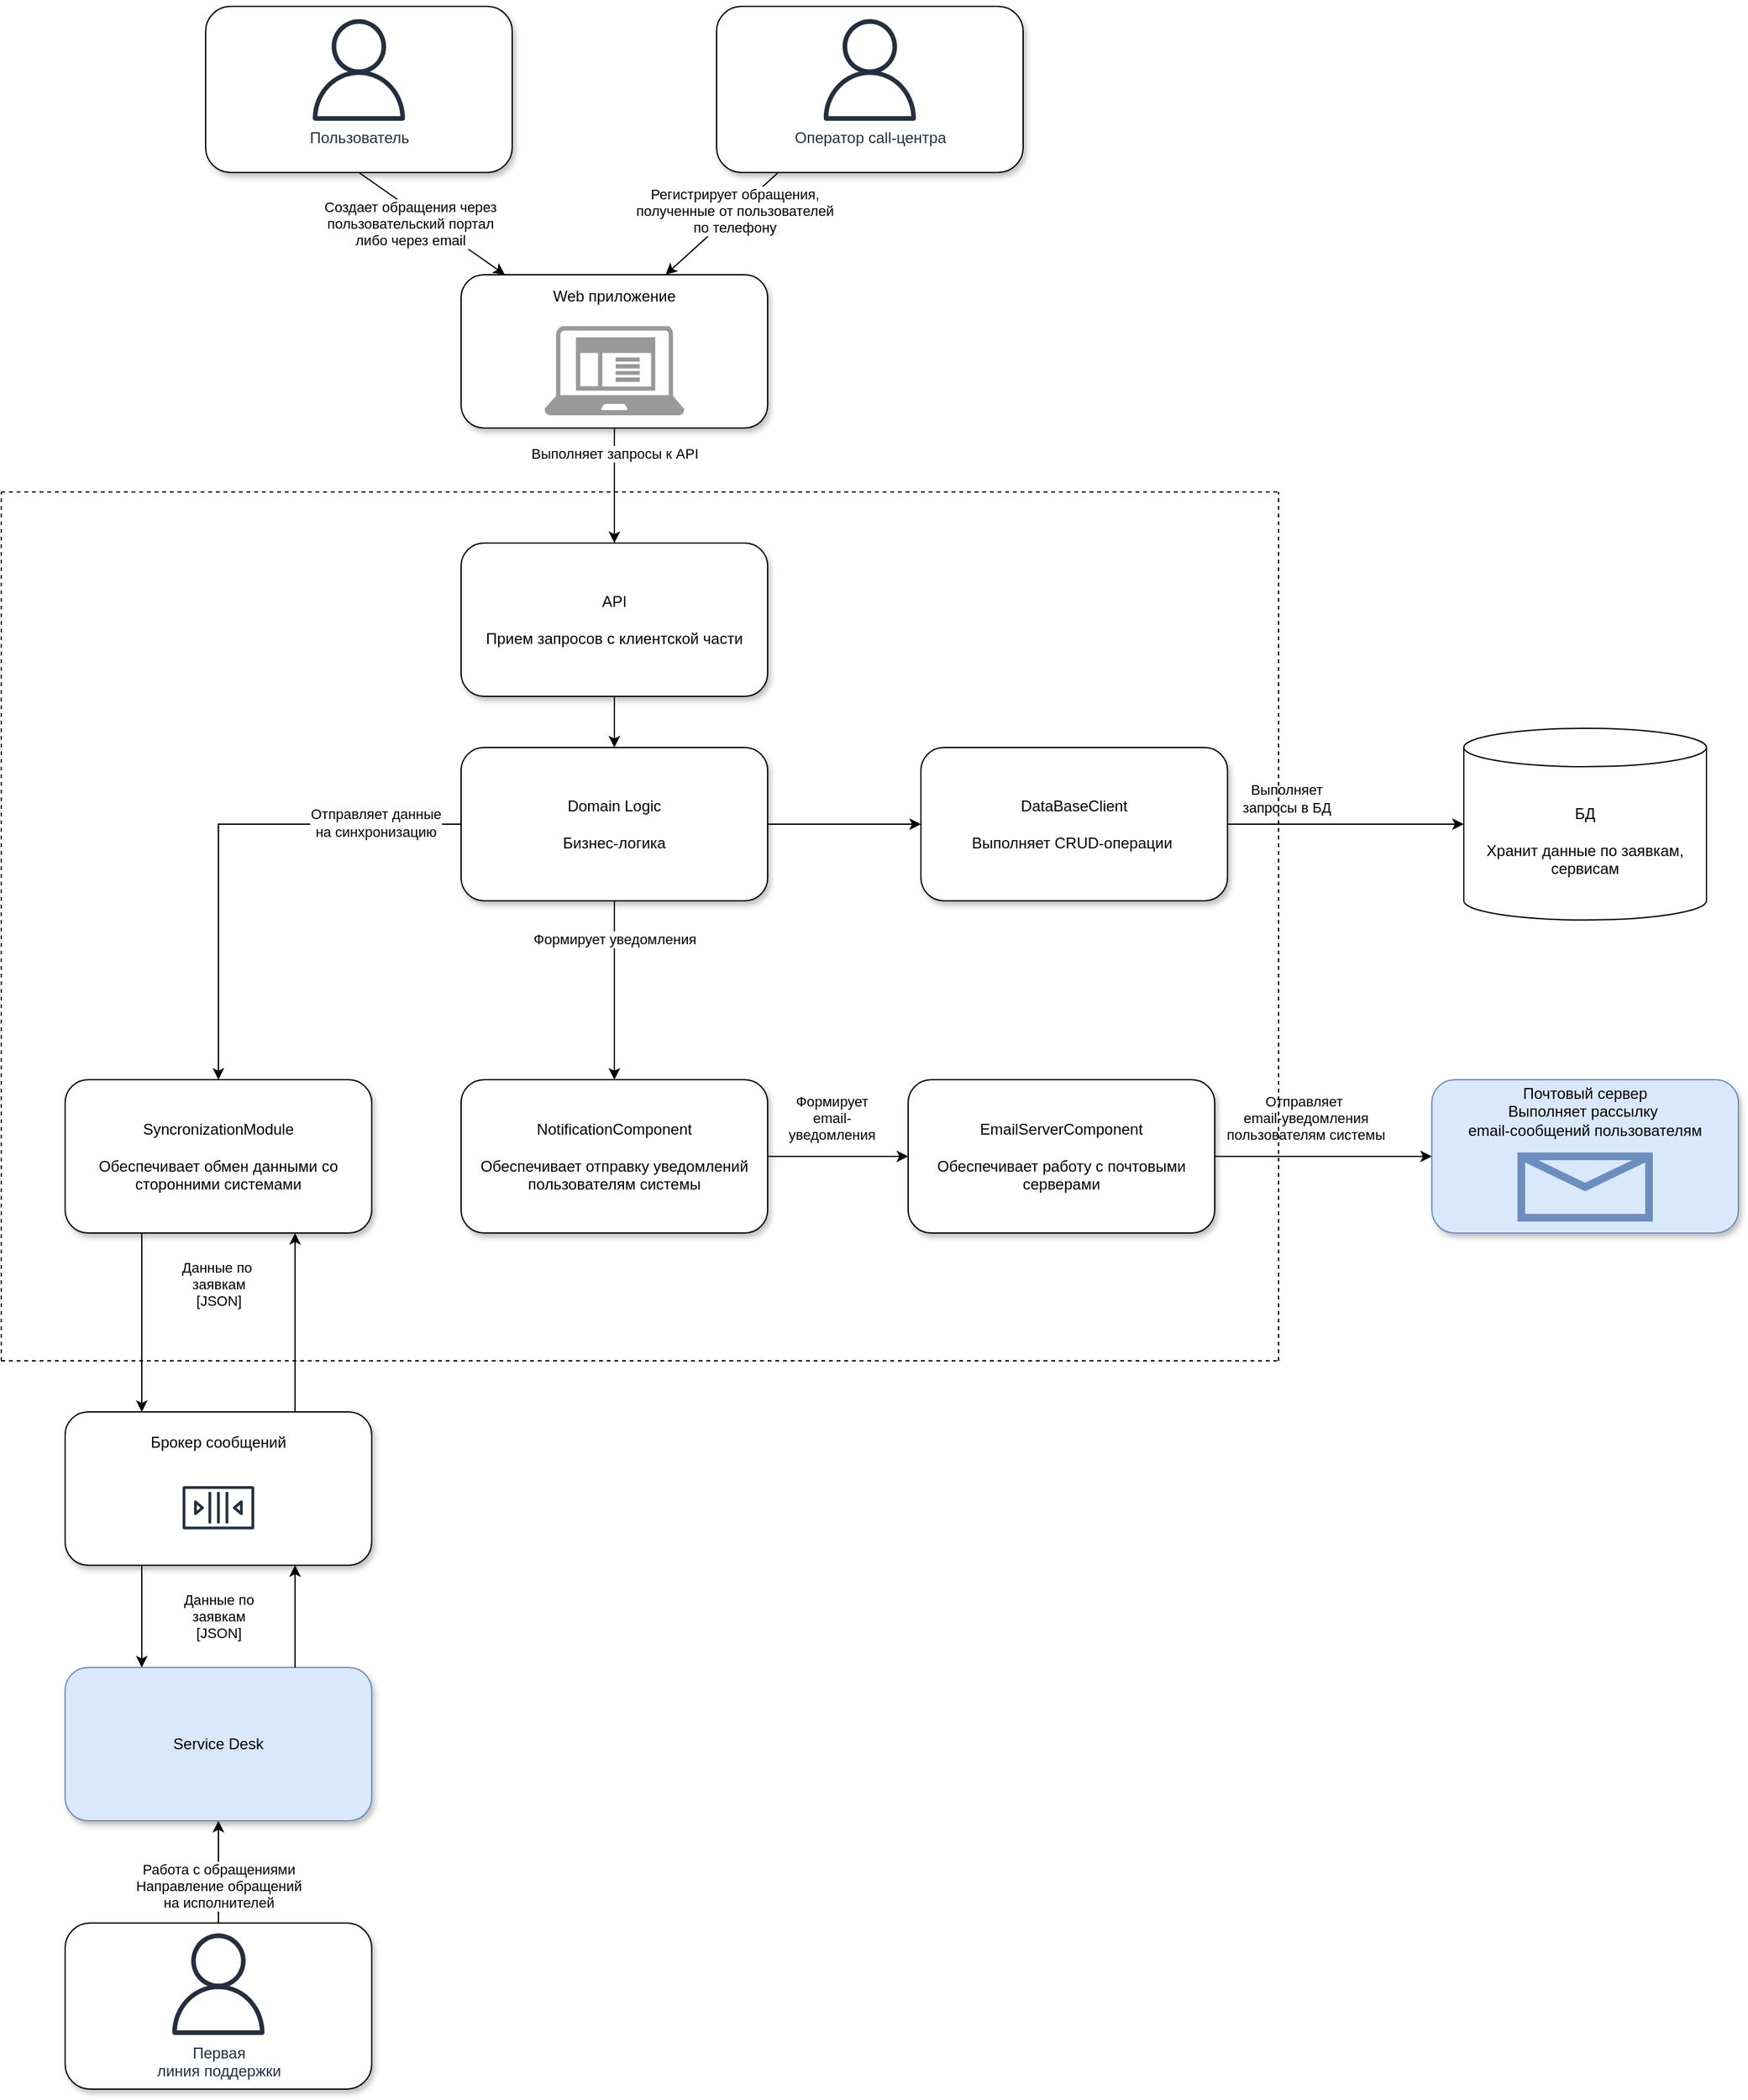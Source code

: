 <mxfile version="13.7.9" type="device"><diagram id="4urqfvZx8Utzww9x2BsK" name="Страница 1"><mxGraphModel dx="4890" dy="3632" grid="0" gridSize="10" guides="1" tooltips="1" connect="1" arrows="1" fold="1" page="1" pageScale="1" pageWidth="827" pageHeight="1169" math="0" shadow="0"><root><mxCell id="0"/><mxCell id="1" parent="0"/><mxCell id="2Qgt7NtW5m93j6T2SS5j-16" value="&lt;span style=&quot;color: rgb(0 , 0 , 0) ; font-family: &amp;#34;helvetica&amp;#34; ; font-size: 11px ; font-style: normal ; font-weight: 400 ; letter-spacing: normal ; text-align: center ; text-indent: 0px ; text-transform: none ; word-spacing: 0px ; background-color: rgb(255 , 255 , 255) ; display: inline ; float: none&quot;&gt;Отправляет&amp;nbsp;&lt;/span&gt;&lt;br style=&quot;color: rgb(0 , 0 , 0) ; font-family: &amp;#34;helvetica&amp;#34; ; font-size: 11px ; font-style: normal ; font-weight: 400 ; letter-spacing: normal ; text-align: center ; text-indent: 0px ; text-transform: none ; word-spacing: 0px&quot;&gt;&lt;span style=&quot;color: rgb(0 , 0 , 0) ; font-family: &amp;#34;helvetica&amp;#34; ; font-size: 11px ; font-style: normal ; font-weight: 400 ; letter-spacing: normal ; text-align: center ; text-indent: 0px ; text-transform: none ; word-spacing: 0px ; background-color: rgb(255 , 255 , 255) ; display: inline ; float: none&quot;&gt;email-уведомления&lt;/span&gt;&lt;br&gt;пользователям системы" style="edgeStyle=orthogonalEdgeStyle;rounded=0;orthogonalLoop=1;jettySize=auto;html=1;exitX=1;exitY=0.5;exitDx=0;exitDy=0;" parent="1" source="XYFWk5EwiYGU14XBtDe6-13" target="2Qgt7NtW5m93j6T2SS5j-11" edge="1"><mxGeometry x="-0.176" y="30" relative="1" as="geometry"><mxPoint x="1" as="offset"/></mxGeometry></mxCell><mxCell id="XYFWk5EwiYGU14XBtDe6-11" value="Выполняет запросы к API" style="edgeStyle=orthogonalEdgeStyle;rounded=0;orthogonalLoop=1;jettySize=auto;html=1;entryX=0.5;entryY=0;entryDx=0;entryDy=0;" edge="1" parent="1" source="2Qgt7NtW5m93j6T2SS5j-1" target="XYFWk5EwiYGU14XBtDe6-1"><mxGeometry x="-0.556" relative="1" as="geometry"><mxPoint as="offset"/></mxGeometry></mxCell><mxCell id="2Qgt7NtW5m93j6T2SS5j-1" value="Web приложение&lt;br&gt;&lt;br&gt;&lt;br&gt;&lt;br&gt;&lt;br&gt;&lt;br&gt;&lt;span style=&quot;color: rgba(0 , 0 , 0 , 0) ; font-family: monospace ; font-size: 0px&quot;&gt;%3CmxGraphModel%3E%3Croot%3E%3CmxCell%20id%3D%220%22%2F%3E%3CmxCell%20id%3D%221%22%20parent%3D%220%22%2F%3E%3CmxCell%20id%3D%222%22%20value%3D%22%22%20style%3D%22group%22%20vertex%3D%221%22%20connectable%3D%220%22%20parent%3D%221%22%3E%3CmxGeometry%20x%3D%221141%22%20y%3D%22470%22%20width%3D%22240%22%20height%3D%22130%22%20as%3D%22geometry%22%2F%3E%3C%2FmxCell%3E%3CmxCell%20id%3D%223%22%20value%3D%22Web-%D0%BF%D1%80%D0%B8%D0%BB%D0%BE%D0%B6%D0%B5%D0%BD%D0%B8%D0%B5%22%20style%3D%22rounded%3D0%3BwhiteSpace%3Dwrap%3Bhtml%3D1%3BfillColor%3Dnone%3BverticalAlign%3Dtop%3B%22%20vertex%3D%221%22%20parent%3D%222%22%3E%3CmxGeometry%20width%3D%22240%22%20height%3D%22130%22%20as%3D%22geometry%22%2F%3E%3C%2FmxCell%3E%3CmxCell%20id%3D%224%22%20value%3D%22%22%20style%3D%22aspect%3Dfixed%3BpointerEvents%3D1%3Bshadow%3D0%3Bdashed%3D0%3Bhtml%3D1%3BstrokeColor%3Dnone%3BlabelPosition%3Dcenter%3BverticalLabelPosition%3Dbottom%3BverticalAlign%3Dtop%3Balign%3Dcenter%3Bshape%3Dmxgraph.mscae.enterprise.client_application%3BfillColor%3D%23999999%3B%22%20vertex%3D%221%22%20parent%3D%222%22%3E%3CmxGeometry%20x%3D%2265.31%22%20y%3D%2241%22%20width%3D%22109.38%22%20height%3D%2270%22%20as%3D%22geometry%22%2F%3E%3C%2FmxCell%3E%3C%2Froot%3E%3C%2FmxGraphModel%3E&lt;/span&gt;&lt;span style=&quot;color: rgba(0 , 0 , 0 , 0) ; font-family: monospace ; font-size: 0px&quot;&gt;%3CmxGraphModel%3E%3Croot%3E%3CmxCell%20id%3D%220%22%2F%3E%3CmxCell%20id%3D%221%22%20parent%3D%220%22%2F%3E%3CmxCell%20id%3D%222%22%20value%3D%22%22%20style%3D%22group%22%20vertex%3D%221%22%20connectable%3D%220%22%20parent%3D%221%22%3E%3CmxGeometry%20x%3D%221141%22%20y%3D%22470%22%20width%3D%22240%22%20height%3D%22130%22%20as%3D%22geometry%22%2F%3E%3C%2FmxCell%3E%3CmxCell%20id%3D%223%22%20value%3D%22Web-%D0%BF%D1%80%D0%B8%D0%BB%D0%BE%D0%B6%D0%B5%D0%BD%D0%B8%D0%B5%22%20style%3D%22rounded%3D0%3BwhiteSpace%3Dwrap%3Bhtml%3D1%3BfillColor%3Dnone%3BverticalAlign%3Dtop%3B%22%20vertex%3D%221%22%20parent%3D%222%22%3E%3CmxGeometry%20width%3D%22240%22%20height%3D%22130%22%20as%3D%22geometry%22%2F%3E%3C%2FmxCell%3E%3CmxCell%20id%3D%224%22%20value%3D%22%22%20style%3D%22aspect%3Dfixed%3BpointerEvents%3D1%3Bshadow%3D0%3Bdashed%3D0%3Bhtml%3D1%3BstrokeColor%3Dnone%3BlabelPosition%3Dcenter%3BverticalLabelPosition%3Dbottom%3BverticalAlign%3Dtop%3Balign%3Dcenter%3Bshape%3Dmxgraph.mscae.enterprise.client_application%3BfillColor%3D%23999999%3B%22%20vertex%3D%221%22%20parent%3D%222%22%3E%3CmxGeometry%20x%3D%2265.31%22%20y%3D%2241%22%20width%3D%22109.38%22%20height%3D%2270%22%20as%3D%22geometry%22%2F%3E%3C%2FmxCell%3E%3C%2Froot%3E%3C%2FmxGraphModel%3E&lt;/span&gt;" style="rounded=1;whiteSpace=wrap;html=1;shadow=1;" parent="1" vertex="1"><mxGeometry x="320" y="150" width="240" height="120" as="geometry"/></mxCell><mxCell id="2Qgt7NtW5m93j6T2SS5j-23" value="Service Desk" style="rounded=1;whiteSpace=wrap;html=1;fillColor=#dae8fc;strokeColor=#6c8ebf;shadow=1;" parent="1" vertex="1"><mxGeometry x="10" y="1240" width="240" height="120" as="geometry"/></mxCell><mxCell id="2Qgt7NtW5m93j6T2SS5j-27" style="rounded=0;orthogonalLoop=1;jettySize=auto;html=1;exitX=0.5;exitY=1;exitDx=0;exitDy=0;" parent="1" source="2Qgt7NtW5m93j6T2SS5j-3" target="2Qgt7NtW5m93j6T2SS5j-1" edge="1"><mxGeometry relative="1" as="geometry"/></mxCell><mxCell id="2Qgt7NtW5m93j6T2SS5j-28" value="Создает обращения через&lt;br&gt;пользовательский портал &lt;br&gt;либо через email" style="edgeLabel;html=1;align=center;verticalAlign=middle;resizable=0;points=[];" parent="2Qgt7NtW5m93j6T2SS5j-27" vertex="1" connectable="0"><mxGeometry x="0.375" y="3" relative="1" as="geometry"><mxPoint x="-40.37" y="-12.59" as="offset"/></mxGeometry></mxCell><mxCell id="2Qgt7NtW5m93j6T2SS5j-29" style="edgeStyle=none;rounded=0;orthogonalLoop=1;jettySize=auto;html=1;entryX=0.667;entryY=0;entryDx=0;entryDy=0;entryPerimeter=0;" parent="1" source="2Qgt7NtW5m93j6T2SS5j-6" target="2Qgt7NtW5m93j6T2SS5j-1" edge="1"><mxGeometry relative="1" as="geometry"/></mxCell><mxCell id="2Qgt7NtW5m93j6T2SS5j-31" value="Регистрирует обращения, &lt;br&gt;полученные от пользователей &lt;br&gt;по телефону" style="edgeLabel;html=1;align=center;verticalAlign=middle;resizable=0;points=[];" parent="2Qgt7NtW5m93j6T2SS5j-29" vertex="1" connectable="0"><mxGeometry x="-0.378" y="-1" relative="1" as="geometry"><mxPoint x="-6.25" y="5.79" as="offset"/></mxGeometry></mxCell><mxCell id="2Qgt7NtW5m93j6T2SS5j-35" value="&lt;span style=&quot;color: rgb(0 , 0 , 0) ; font-family: &amp;#34;helvetica&amp;#34; ; font-size: 11px ; font-style: normal ; font-weight: 400 ; letter-spacing: normal ; text-align: center ; text-indent: 0px ; text-transform: none ; word-spacing: 0px ; background-color: rgb(255 , 255 , 255) ; display: inline ; float: none&quot;&gt;Данные по &lt;br&gt;заявкам&lt;/span&gt;&lt;br style=&quot;color: rgb(0 , 0 , 0) ; font-family: &amp;#34;helvetica&amp;#34; ; font-size: 11px ; font-style: normal ; font-weight: 400 ; letter-spacing: normal ; text-align: center ; text-indent: 0px ; text-transform: none ; word-spacing: 0px&quot;&gt;&lt;span style=&quot;color: rgb(0 , 0 , 0) ; font-family: &amp;#34;helvetica&amp;#34; ; font-size: 11px ; font-style: normal ; font-weight: 400 ; letter-spacing: normal ; text-align: center ; text-indent: 0px ; text-transform: none ; word-spacing: 0px ; background-color: rgb(255 , 255 , 255) ; display: inline ; float: none&quot;&gt;[JSON]&lt;/span&gt;" style="edgeStyle=none;rounded=0;orthogonalLoop=1;jettySize=auto;html=1;entryX=0.25;entryY=0;entryDx=0;entryDy=0;exitX=0.25;exitY=1;exitDx=0;exitDy=0;" parent="1" target="2Qgt7NtW5m93j6T2SS5j-23" edge="1"><mxGeometry y="60" relative="1" as="geometry"><mxPoint x="70" y="1160" as="sourcePoint"/><mxPoint as="offset"/></mxGeometry></mxCell><mxCell id="2Qgt7NtW5m93j6T2SS5j-41" style="edgeStyle=none;rounded=0;orthogonalLoop=1;jettySize=auto;html=1;entryX=0.5;entryY=1;entryDx=0;entryDy=0;" parent="1" source="2Qgt7NtW5m93j6T2SS5j-19" target="2Qgt7NtW5m93j6T2SS5j-23" edge="1"><mxGeometry relative="1" as="geometry"/></mxCell><mxCell id="2Qgt7NtW5m93j6T2SS5j-42" value="Работа с обращениями&lt;br&gt;Направление обращений&lt;br&gt;на исполнителей" style="edgeLabel;html=1;align=center;verticalAlign=middle;resizable=0;points=[];" parent="2Qgt7NtW5m93j6T2SS5j-41" vertex="1" connectable="0"><mxGeometry x="-0.425" y="-1" relative="1" as="geometry"><mxPoint x="-1" y="-6.67" as="offset"/></mxGeometry></mxCell><mxCell id="2Qgt7NtW5m93j6T2SS5j-43" value="" style="edgeStyle=none;rounded=0;orthogonalLoop=1;jettySize=auto;html=1;entryX=0.75;entryY=1;entryDx=0;entryDy=0;exitX=0.75;exitY=0;exitDx=0;exitDy=0;" parent="1" source="2Qgt7NtW5m93j6T2SS5j-23" edge="1"><mxGeometry x="-0.25" relative="1" as="geometry"><mxPoint x="140" y="1170" as="sourcePoint"/><mxPoint x="190" y="1160" as="targetPoint"/><mxPoint as="offset"/></mxGeometry></mxCell><mxCell id="2Qgt7NtW5m93j6T2SS5j-25" value="" style="outlineConnect=0;fontColor=#232F3E;gradientColor=none;strokeColor=#232F3E;fillColor=#ffffff;dashed=0;verticalLabelPosition=bottom;verticalAlign=top;align=center;html=1;fontSize=12;fontStyle=0;aspect=fixed;shape=mxgraph.aws4.resourceIcon;resIcon=mxgraph.aws4.queue;" parent="1" vertex="1"><mxGeometry x="95" y="1080" width="70" height="70" as="geometry"/></mxCell><mxCell id="2Qgt7NtW5m93j6T2SS5j-19" value="" style="rounded=1;whiteSpace=wrap;html=1;labelBackgroundColor=#FFFFFF;fontSize=16;align=left;shadow=1;" parent="1" vertex="1"><mxGeometry x="10" y="1440" width="240.0" height="130" as="geometry"/></mxCell><mxCell id="2Qgt7NtW5m93j6T2SS5j-20" value="Первая&lt;br&gt;линия поддержки" style="outlineConnect=0;fontColor=#232F3E;gradientColor=none;fillColor=#232F3E;strokeColor=none;dashed=0;verticalLabelPosition=bottom;verticalAlign=top;align=center;html=1;fontSize=12;fontStyle=0;aspect=fixed;pointerEvents=1;shape=mxgraph.aws4.user;labelBackgroundColor=#FFFFFF;" parent="1" vertex="1"><mxGeometry x="90.275" y="1448.125" width="79.444" height="79.444" as="geometry"/></mxCell><mxCell id="RcfGTtgkbb3g_h8fm2-x-25" value="" style="group" parent="1" vertex="1" connectable="0"><mxGeometry x="320" y="400" width="240" height="120" as="geometry"/></mxCell><mxCell id="RcfGTtgkbb3g_h8fm2-x-10" value="Брокер сообщений&lt;br&gt;&lt;br&gt;&lt;br&gt;&lt;br&gt;&lt;br&gt;&lt;br&gt;" style="rounded=1;whiteSpace=wrap;html=1;shadow=1;" parent="RcfGTtgkbb3g_h8fm2-x-25" vertex="1"><mxGeometry x="-310" y="640" width="240" height="120" as="geometry"/></mxCell><mxCell id="RcfGTtgkbb3g_h8fm2-x-11" value="" style="outlineConnect=0;fontColor=#232F3E;gradientColor=none;strokeColor=#232F3E;fillColor=#ffffff;dashed=0;verticalLabelPosition=bottom;verticalAlign=top;align=center;html=1;fontSize=12;fontStyle=0;aspect=fixed;shape=mxgraph.aws4.resourceIcon;resIcon=mxgraph.aws4.queue;" parent="RcfGTtgkbb3g_h8fm2-x-25" vertex="1"><mxGeometry x="-225" y="680" width="70" height="70" as="geometry"/></mxCell><mxCell id="RcfGTtgkbb3g_h8fm2-x-27" value="" style="group" parent="1" vertex="1" connectable="0"><mxGeometry x="120" y="-60" width="240" height="130" as="geometry"/></mxCell><mxCell id="2Qgt7NtW5m93j6T2SS5j-3" value="" style="rounded=1;whiteSpace=wrap;html=1;labelBackgroundColor=#FFFFFF;fontSize=16;align=left;shadow=1;" parent="RcfGTtgkbb3g_h8fm2-x-27" vertex="1"><mxGeometry width="240.0" height="130" as="geometry"/></mxCell><mxCell id="2Qgt7NtW5m93j6T2SS5j-4" value="Пользователь" style="outlineConnect=0;fontColor=#232F3E;gradientColor=none;fillColor=#232F3E;strokeColor=none;dashed=0;verticalLabelPosition=bottom;verticalAlign=top;align=center;html=1;fontSize=12;fontStyle=0;aspect=fixed;pointerEvents=1;shape=mxgraph.aws4.user;labelBackgroundColor=#FFFFFF;" parent="RcfGTtgkbb3g_h8fm2-x-27" vertex="1"><mxGeometry x="80.275" y="10.005" width="79.444" height="79.444" as="geometry"/></mxCell><mxCell id="RcfGTtgkbb3g_h8fm2-x-30" value="" style="group" parent="1" vertex="1" connectable="0"><mxGeometry x="520" y="-60" width="240" height="130" as="geometry"/></mxCell><mxCell id="2Qgt7NtW5m93j6T2SS5j-6" value="" style="rounded=1;whiteSpace=wrap;html=1;labelBackgroundColor=#FFFFFF;fontSize=16;align=left;shadow=1;glass=0;" parent="RcfGTtgkbb3g_h8fm2-x-30" vertex="1"><mxGeometry width="240.0" height="130" as="geometry"/></mxCell><mxCell id="2Qgt7NtW5m93j6T2SS5j-7" value="Оператор call-центра" style="outlineConnect=0;fontColor=#232F3E;gradientColor=none;fillColor=#232F3E;strokeColor=none;dashed=0;verticalLabelPosition=bottom;verticalAlign=top;align=center;html=1;fontSize=12;fontStyle=0;aspect=fixed;pointerEvents=1;shape=mxgraph.aws4.user;labelBackgroundColor=#FFFFFF;" parent="RcfGTtgkbb3g_h8fm2-x-30" vertex="1"><mxGeometry x="80.275" y="10.005" width="79.444" height="79.444" as="geometry"/></mxCell><mxCell id="XYFWk5EwiYGU14XBtDe6-10" style="edgeStyle=orthogonalEdgeStyle;rounded=0;orthogonalLoop=1;jettySize=auto;html=1;entryX=0.5;entryY=0;entryDx=0;entryDy=0;" edge="1" parent="1" source="XYFWk5EwiYGU14XBtDe6-1" target="XYFWk5EwiYGU14XBtDe6-2"><mxGeometry relative="1" as="geometry"/></mxCell><mxCell id="XYFWk5EwiYGU14XBtDe6-1" value="API&lt;br&gt;&lt;br&gt;Прием запросов с клиентской части" style="rounded=1;whiteSpace=wrap;html=1;shadow=1;" vertex="1" parent="1"><mxGeometry x="320" y="360" width="240" height="120" as="geometry"/></mxCell><mxCell id="XYFWk5EwiYGU14XBtDe6-8" style="edgeStyle=orthogonalEdgeStyle;rounded=0;orthogonalLoop=1;jettySize=auto;html=1;" edge="1" parent="1" source="XYFWk5EwiYGU14XBtDe6-2" target="XYFWk5EwiYGU14XBtDe6-3"><mxGeometry relative="1" as="geometry"><Array as="points"><mxPoint x="590" y="580"/><mxPoint x="590" y="580"/></Array></mxGeometry></mxCell><mxCell id="XYFWk5EwiYGU14XBtDe6-9" style="edgeStyle=orthogonalEdgeStyle;rounded=0;orthogonalLoop=1;jettySize=auto;html=1;entryX=0.5;entryY=0;entryDx=0;entryDy=0;" edge="1" parent="1" source="XYFWk5EwiYGU14XBtDe6-2" target="XYFWk5EwiYGU14XBtDe6-6"><mxGeometry relative="1" as="geometry"/></mxCell><mxCell id="XYFWk5EwiYGU14XBtDe6-41" value="Отправляет данные &lt;br&gt;на синхронизацию" style="edgeLabel;html=1;align=center;verticalAlign=middle;resizable=0;points=[];" vertex="1" connectable="0" parent="XYFWk5EwiYGU14XBtDe6-9"><mxGeometry x="-0.651" y="-1" relative="1" as="geometry"><mxPoint x="1" as="offset"/></mxGeometry></mxCell><mxCell id="XYFWk5EwiYGU14XBtDe6-14" style="edgeStyle=orthogonalEdgeStyle;rounded=0;orthogonalLoop=1;jettySize=auto;html=1;entryX=0.5;entryY=0;entryDx=0;entryDy=0;exitX=0.5;exitY=1;exitDx=0;exitDy=0;" edge="1" parent="1" source="XYFWk5EwiYGU14XBtDe6-2" target="XYFWk5EwiYGU14XBtDe6-17"><mxGeometry relative="1" as="geometry"/></mxCell><mxCell id="XYFWk5EwiYGU14XBtDe6-16" value="Формирует уведомления" style="edgeLabel;html=1;align=center;verticalAlign=middle;resizable=0;points=[];" vertex="1" connectable="0" parent="XYFWk5EwiYGU14XBtDe6-14"><mxGeometry x="-0.79" relative="1" as="geometry"><mxPoint y="15" as="offset"/></mxGeometry></mxCell><mxCell id="XYFWk5EwiYGU14XBtDe6-2" value="Domain Logic&lt;br&gt;&lt;br&gt;Бизнес-логика" style="rounded=1;whiteSpace=wrap;html=1;shadow=1;" vertex="1" parent="1"><mxGeometry x="320" y="520" width="240" height="120" as="geometry"/></mxCell><mxCell id="XYFWk5EwiYGU14XBtDe6-7" style="edgeStyle=orthogonalEdgeStyle;rounded=0;orthogonalLoop=1;jettySize=auto;html=1;entryX=0;entryY=0.5;entryDx=0;entryDy=0;entryPerimeter=0;" edge="1" parent="1" source="XYFWk5EwiYGU14XBtDe6-3" target="XYFWk5EwiYGU14XBtDe6-4"><mxGeometry relative="1" as="geometry"/></mxCell><mxCell id="XYFWk5EwiYGU14XBtDe6-40" value="Выполняет &lt;br&gt;запросы в БД" style="edgeLabel;html=1;align=center;verticalAlign=middle;resizable=0;points=[];" vertex="1" connectable="0" parent="XYFWk5EwiYGU14XBtDe6-7"><mxGeometry x="-0.237" y="2" relative="1" as="geometry"><mxPoint x="-24.29" y="-18" as="offset"/></mxGeometry></mxCell><mxCell id="XYFWk5EwiYGU14XBtDe6-3" value="DataBaseClient&lt;br&gt;&lt;br&gt;Выполняет CRUD-операции&amp;nbsp;" style="rounded=1;whiteSpace=wrap;html=1;shadow=1;" vertex="1" parent="1"><mxGeometry x="680" y="520" width="240" height="120" as="geometry"/></mxCell><mxCell id="XYFWk5EwiYGU14XBtDe6-4" value="БД&lt;br&gt;&lt;br&gt;Хранит данные по заявкам, сервисам" style="shape=cylinder3;whiteSpace=wrap;html=1;boundedLbl=1;backgroundOutline=1;size=15;" vertex="1" parent="1"><mxGeometry x="1105" y="505" width="190" height="150" as="geometry"/></mxCell><mxCell id="XYFWk5EwiYGU14XBtDe6-21" style="edgeStyle=orthogonalEdgeStyle;rounded=0;orthogonalLoop=1;jettySize=auto;html=1;entryX=0.25;entryY=0;entryDx=0;entryDy=0;exitX=0.25;exitY=1;exitDx=0;exitDy=0;" edge="1" parent="1" source="XYFWk5EwiYGU14XBtDe6-6" target="RcfGTtgkbb3g_h8fm2-x-10"><mxGeometry relative="1" as="geometry"/></mxCell><mxCell id="XYFWk5EwiYGU14XBtDe6-24" value="&lt;span style=&quot;font-family: &amp;#34;helvetica&amp;#34;&quot;&gt;Данные по&amp;nbsp;&lt;br&gt;заявкам&lt;/span&gt;&lt;br style=&quot;font-family: &amp;#34;helvetica&amp;#34;&quot;&gt;&lt;span style=&quot;font-family: &amp;#34;helvetica&amp;#34;&quot;&gt;[JSON]&lt;/span&gt;" style="edgeLabel;html=1;align=center;verticalAlign=middle;resizable=0;points=[];" vertex="1" connectable="0" parent="XYFWk5EwiYGU14XBtDe6-21"><mxGeometry x="-0.652" y="-2" relative="1" as="geometry"><mxPoint x="62" y="15.48" as="offset"/></mxGeometry></mxCell><mxCell id="XYFWk5EwiYGU14XBtDe6-6" value="SyncronizationModule&lt;br&gt;&lt;br&gt;Обеспечивает обмен данными со сторонними системами" style="rounded=1;whiteSpace=wrap;html=1;shadow=1;" vertex="1" parent="1"><mxGeometry x="10" y="780" width="240" height="120" as="geometry"/></mxCell><mxCell id="XYFWk5EwiYGU14XBtDe6-13" value="EmailServerComponent&lt;br&gt;&lt;br&gt;Обеспечивает работу с почтовыми серверами" style="rounded=1;whiteSpace=wrap;html=1;shadow=1;" vertex="1" parent="1"><mxGeometry x="670" y="780" width="240" height="120" as="geometry"/></mxCell><mxCell id="XYFWk5EwiYGU14XBtDe6-15" value="" style="group" vertex="1" connectable="0" parent="1"><mxGeometry x="1080" y="780" width="240" height="120" as="geometry"/></mxCell><mxCell id="2Qgt7NtW5m93j6T2SS5j-11" value="" style="rounded=1;whiteSpace=wrap;html=1;fillColor=#dae8fc;strokeColor=#6c8ebf;shadow=1;" parent="XYFWk5EwiYGU14XBtDe6-15" vertex="1"><mxGeometry width="240" height="120" as="geometry"/></mxCell><mxCell id="2Qgt7NtW5m93j6T2SS5j-12" value="" style="verticalLabelPosition=bottom;shadow=0;dashed=0;align=center;html=1;verticalAlign=top;strokeWidth=6;shape=mxgraph.mockup.misc.mail2;strokeColor=#6c8ebf;fillColor=#dae8fc;" parent="XYFWk5EwiYGU14XBtDe6-15" vertex="1"><mxGeometry x="70" y="60" width="100" height="48" as="geometry"/></mxCell><mxCell id="2Qgt7NtW5m93j6T2SS5j-13" value="Почтовый сервер&lt;br&gt;Выполняет рассылку&amp;nbsp;&lt;br&gt;email-сообщений пользователям" style="text;html=1;strokeColor=none;fillColor=none;align=center;verticalAlign=middle;whiteSpace=wrap;rounded=0;" parent="XYFWk5EwiYGU14XBtDe6-15" vertex="1"><mxGeometry x="25" y="17" width="190" height="16" as="geometry"/></mxCell><mxCell id="XYFWk5EwiYGU14XBtDe6-18" style="edgeStyle=orthogonalEdgeStyle;rounded=0;orthogonalLoop=1;jettySize=auto;html=1;" edge="1" parent="1" source="XYFWk5EwiYGU14XBtDe6-17" target="XYFWk5EwiYGU14XBtDe6-13"><mxGeometry relative="1" as="geometry"/></mxCell><mxCell id="XYFWk5EwiYGU14XBtDe6-19" value="&lt;span style=&quot;color: rgba(0 , 0 , 0 , 0) ; font-family: monospace ; font-size: 0px ; background-color: rgb(248 , 249 , 250)&quot;&gt;%3CmxGraphModel%3E%3Croot%3E%3CmxCell%20id%3D%220%22%2F%3E%3CmxCell%20id%3D%221%22%20parent%3D%220%22%2F%3E%3CmxCell%20id%3D%222%22%20value%3D%22%D0%A4%D0%BE%D1%80%D0%BC%D0%B8%D1%80%D1%83%D0%B5%D1%82%20%D1%83%D0%B2%D0%B5%D0%B4%D0%BE%D0%BC%D0%BB%D0%B5%D0%BD%D0%B8%D1%8F%22%20style%3D%22edgeLabel%3Bhtml%3D1%3Balign%3Dcenter%3BverticalAlign%3Dmiddle%3Bresizable%3D0%3Bpoints%3D%5B%5D%3B%22%20vertex%3D%221%22%20connectable%3D%220%22%20parent%3D%221%22%3E%3CmxGeometry%20x%3D%22440%22%20y%3D%22669.857%22%20as%3D%22geometry%22%2F%3E%3C%2FmxCell%3E%3C%2Froot%3E%3C%2FmxGraphModel%3EФорми&lt;/span&gt;" style="edgeLabel;html=1;align=center;verticalAlign=middle;resizable=0;points=[];" vertex="1" connectable="0" parent="XYFWk5EwiYGU14XBtDe6-18"><mxGeometry x="-0.29" y="1" relative="1" as="geometry"><mxPoint as="offset"/></mxGeometry></mxCell><mxCell id="XYFWk5EwiYGU14XBtDe6-20" value="Формирует &lt;br&gt;email-&lt;br&gt;уведомления" style="edgeLabel;html=1;align=center;verticalAlign=middle;resizable=0;points=[];" vertex="1" connectable="0" parent="XYFWk5EwiYGU14XBtDe6-18"><mxGeometry x="-0.354" relative="1" as="geometry"><mxPoint x="14" y="-30" as="offset"/></mxGeometry></mxCell><mxCell id="XYFWk5EwiYGU14XBtDe6-17" value="NotificationComponent&lt;br&gt;&lt;br&gt;Обеспечивает отправку уведомлений пользователям системы" style="rounded=1;whiteSpace=wrap;html=1;shadow=1;" vertex="1" parent="1"><mxGeometry x="320" y="780" width="240" height="120" as="geometry"/></mxCell><mxCell id="XYFWk5EwiYGU14XBtDe6-22" style="edgeStyle=orthogonalEdgeStyle;rounded=0;orthogonalLoop=1;jettySize=auto;html=1;entryX=0.75;entryY=1;entryDx=0;entryDy=0;exitX=0.75;exitY=0;exitDx=0;exitDy=0;" edge="1" parent="1" source="RcfGTtgkbb3g_h8fm2-x-10" target="XYFWk5EwiYGU14XBtDe6-6"><mxGeometry relative="1" as="geometry"/></mxCell><mxCell id="XYFWk5EwiYGU14XBtDe6-34" value="" style="aspect=fixed;pointerEvents=1;shadow=0;dashed=0;html=1;strokeColor=none;labelPosition=center;verticalLabelPosition=bottom;verticalAlign=top;align=center;shape=mxgraph.mscae.enterprise.client_application;fillColor=#999999;" vertex="1" parent="1"><mxGeometry x="385.31" y="190" width="109.38" height="70" as="geometry"/></mxCell><mxCell id="XYFWk5EwiYGU14XBtDe6-39" value="" style="group" vertex="1" connectable="0" parent="1"><mxGeometry x="-40" y="320" width="1000" height="680" as="geometry"/></mxCell><mxCell id="XYFWk5EwiYGU14XBtDe6-35" value="&lt;span style=&quot;color: rgba(0 , 0 , 0 , 0) ; font-family: monospace ; font-size: 0px ; background-color: rgb(248 , 249 , 250)&quot;&gt;%3CmxGraphModel%3E%3Croot%3E%3CmxCell%20id%3D%220%22%2F%3E%3CmxCell%20id%3D%221%22%20parent%3D%220%22%2F%3E%3CmxCell%20id%3D%222%22%20value%3D%22%22%20style%3D%22endArrow%3Dnone%3Bdashed%3D1%3Bhtml%3D1%3B%22%20edge%3D%221%22%20parent%3D%221%22%3E%3CmxGeometry%20width%3D%2250%22%20height%3D%2250%22%20relative%3D%221%22%20as%3D%22geometry%22%3E%3CmxPoint%20x%3D%22-40%22%20y%3D%22480%22%20as%3D%22sourcePoint%22%2F%3E%3CmxPoint%20x%3D%22970%22%20y%3D%22480%22%20as%3D%22targetPoint%22%2F%3E%3C%2FmxGeometry%3E%3C%2FmxCell%3E%3C%2Froot%3E%3C%2FmxGraphModel%3E&lt;/span&gt;&lt;span style=&quot;color: rgba(0 , 0 , 0 , 0) ; font-family: monospace ; font-size: 0px ; background-color: rgb(248 , 249 , 250)&quot;&gt;%3CmxGraphModel%3E%3Croot%3E%3CmxCell%20id%3D%220%22%2F%3E%3CmxCell%20id%3D%221%22%20parent%3D%220%22%2F%3E%3CmxCell%20id%3D%222%22%20value%3D%22%22%20style%3D%22endArrow%3Dnone%3Bdashed%3D1%3Bhtml%3D1%3B%22%20edge%3D%221%22%20parent%3D%221%22%3E%3CmxGeometry%20width%3D%2250%22%20height%3D%2250%22%20relative%3D%221%22%20as%3D%22geometry%22%3E%3CmxPoint%20x%3D%22-40%22%20y%3D%22480%22%20as%3D%22sourcePoint%22%2F%3E%3CmxPoint%20x%3D%22970%22%20y%3D%22480%22%20as%3D%22targetPoint%22%2F%3E%3C%2FmxGeometry%3E%3C%2FmxCell%3E%3C%2Froot%3E%3C%2FmxGraphModel%3E&lt;/span&gt;" style="endArrow=none;dashed=1;html=1;" edge="1" parent="XYFWk5EwiYGU14XBtDe6-39"><mxGeometry width="50" height="50" relative="1" as="geometry"><mxPoint as="sourcePoint"/><mxPoint x="1000" as="targetPoint"/></mxGeometry></mxCell><mxCell id="XYFWk5EwiYGU14XBtDe6-36" value="" style="endArrow=none;dashed=1;html=1;" edge="1" parent="XYFWk5EwiYGU14XBtDe6-39"><mxGeometry width="50" height="50" relative="1" as="geometry"><mxPoint x="1000" y="680" as="sourcePoint"/><mxPoint x="1000" as="targetPoint"/></mxGeometry></mxCell><mxCell id="XYFWk5EwiYGU14XBtDe6-37" value="&lt;span style=&quot;color: rgba(0 , 0 , 0 , 0) ; font-family: monospace ; font-size: 0px ; background-color: rgb(248 , 249 , 250)&quot;&gt;%3CmxGraphModel%3E%3Croot%3E%3CmxCell%20id%3D%220%22%2F%3E%3CmxCell%20id%3D%221%22%20parent%3D%220%22%2F%3E%3CmxCell%20id%3D%222%22%20value%3D%22%22%20style%3D%22endArrow%3Dnone%3Bdashed%3D1%3Bhtml%3D1%3B%22%20edge%3D%221%22%20parent%3D%221%22%3E%3CmxGeometry%20width%3D%2250%22%20height%3D%2250%22%20relative%3D%221%22%20as%3D%22geometry%22%3E%3CmxPoint%20x%3D%22-40%22%20y%3D%22480%22%20as%3D%22sourcePoint%22%2F%3E%3CmxPoint%20x%3D%22970%22%20y%3D%22480%22%20as%3D%22targetPoint%22%2F%3E%3C%2FmxGeometry%3E%3C%2FmxCell%3E%3C%2Froot%3E%3C%2FmxGraphModel%3E&lt;/span&gt;&lt;span style=&quot;color: rgba(0 , 0 , 0 , 0) ; font-family: monospace ; font-size: 0px ; background-color: rgb(248 , 249 , 250)&quot;&gt;%3CmxGraphModel%3E%3Croot%3E%3CmxCell%20id%3D%220%22%2F%3E%3CmxCell%20id%3D%221%22%20parent%3D%220%22%2F%3E%3CmxCell%20id%3D%222%22%20value%3D%22%22%20style%3D%22endArrow%3Dnone%3Bdashed%3D1%3Bhtml%3D1%3B%22%20edge%3D%221%22%20parent%3D%221%22%3E%3CmxGeometry%20width%3D%2250%22%20height%3D%2250%22%20relative%3D%221%22%20as%3D%22geometry%22%3E%3CmxPoint%20x%3D%22-40%22%20y%3D%22480%22%20as%3D%22sourcePoint%22%2F%3E%3CmxPoint%20x%3D%22970%22%20y%3D%22480%22%20as%3D%22targetPoint%22%2F%3E%3C%2FmxGeometry%3E%3C%2FmxCell%3E%3C%2Froot%3E%3C%2FmxGraphModel%3E&lt;/span&gt;" style="endArrow=none;dashed=1;html=1;" edge="1" parent="XYFWk5EwiYGU14XBtDe6-39"><mxGeometry width="50" height="50" relative="1" as="geometry"><mxPoint y="680" as="sourcePoint"/><mxPoint x="1000" y="680" as="targetPoint"/></mxGeometry></mxCell><mxCell id="XYFWk5EwiYGU14XBtDe6-38" value="&lt;span style=&quot;color: rgba(0 , 0 , 0 , 0) ; font-family: monospace ; font-size: 0px ; background-color: rgb(248 , 249 , 250)&quot;&gt;%3CmxGraphModel%3E%3Croot%3E%3CmxCell%20id%3D%220%22%2F%3E%3CmxCell%20id%3D%221%22%20parent%3D%220%22%2F%3E%3CmxCell%20id%3D%222%22%20value%3D%22%22%20style%3D%22endArrow%3Dnone%3Bdashed%3D1%3Bhtml%3D1%3B%22%20edge%3D%221%22%20parent%3D%221%22%3E%3CmxGeometry%20width%3D%2250%22%20height%3D%2250%22%20relative%3D%221%22%20as%3D%22geometry%22%3E%3CmxPoint%20x%3D%22-40%22%20y%3D%22480%22%20as%3D%22sourcePoint%22%2F%3E%3CmxPoint%20x%3D%22970%22%20y%3D%22480%22%20as%3D%22targetPoint%22%2F%3E%3C%2FmxGeometry%3E%3C%2FmxCell%3E%3C%2Froot%3E%3C%2FmxGraphModel%3E&lt;/span&gt;&lt;span style=&quot;color: rgba(0 , 0 , 0 , 0) ; font-family: monospace ; font-size: 0px ; background-color: rgb(248 , 249 , 250)&quot;&gt;%3CmxGraphModel%3E%3Croot%3E%3CmxCell%20id%3D%220%22%2F%3E%3CmxCell%20id%3D%221%22%20parent%3D%220%22%2F%3E%3CmxCell%20id%3D%222%22%20value%3D%22%22%20style%3D%22endArrow%3Dnone%3Bdashed%3D1%3Bhtml%3D1%3B%22%20edge%3D%221%22%20parent%3D%221%22%3E%3CmxGeometry%20width%3D%2250%22%20height%3D%2250%22%20relative%3D%221%22%20as%3D%22geometry%22%3E%3CmxPoint%20x%3D%22-40%22%20y%3D%22480%22%20as%3D%22sourcePoint%22%2F%3E%3CmxPoint%20x%3D%22970%22%20y%3D%22480%22%20as%3D%22targetPoint%22%2F%3E%3C%2FmxGeometry%3E%3C%2FmxCell%3E%3C%2Froot%3E%3C%2FmxGraphModel%3E&lt;/span&gt;" style="endArrow=none;dashed=1;html=1;" edge="1" parent="XYFWk5EwiYGU14XBtDe6-39"><mxGeometry width="50" height="50" relative="1" as="geometry"><mxPoint y="680" as="sourcePoint"/><mxPoint as="targetPoint"/></mxGeometry></mxCell></root></mxGraphModel></diagram></mxfile>